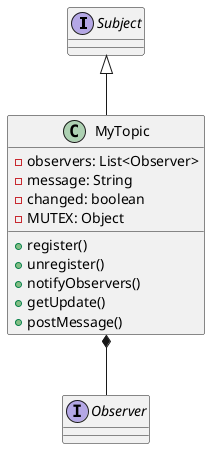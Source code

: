 @startuml
Interface Subject{
}
Interface Observer{
}
class MyTopic{
	-observers: List<Observer>
	-message: String
	-changed: boolean
	-MUTEX: Object
	+register()
	+unregister()
	+notifyObservers()
	+getUpdate()
	+postMessage()
}
MyTopic *-- Observer
Subject <|-- MyTopic
@enduml
